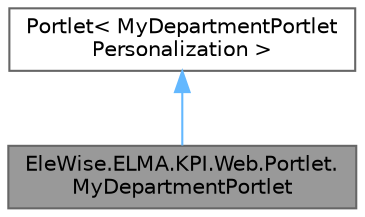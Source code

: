digraph "EleWise.ELMA.KPI.Web.Portlet.MyDepartmentPortlet"
{
 // LATEX_PDF_SIZE
  bgcolor="transparent";
  edge [fontname=Helvetica,fontsize=10,labelfontname=Helvetica,labelfontsize=10];
  node [fontname=Helvetica,fontsize=10,shape=box,height=0.2,width=0.4];
  Node1 [id="Node000001",label="EleWise.ELMA.KPI.Web.Portlet.\lMyDepartmentPortlet",height=0.2,width=0.4,color="gray40", fillcolor="grey60", style="filled", fontcolor="black",tooltip="Портлет \"Сотрудники\"."];
  Node2 -> Node1 [id="edge1_Node000001_Node000002",dir="back",color="steelblue1",style="solid",tooltip=" "];
  Node2 [id="Node000002",label="Portlet\< MyDepartmentPortlet\lPersonalization \>",height=0.2,width=0.4,color="gray40", fillcolor="white", style="filled",tooltip=" "];
}

